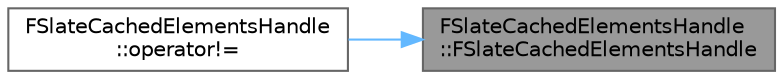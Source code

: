 digraph "FSlateCachedElementsHandle::FSlateCachedElementsHandle"
{
 // INTERACTIVE_SVG=YES
 // LATEX_PDF_SIZE
  bgcolor="transparent";
  edge [fontname=Helvetica,fontsize=10,labelfontname=Helvetica,labelfontsize=10];
  node [fontname=Helvetica,fontsize=10,shape=box,height=0.2,width=0.4];
  rankdir="RL";
  Node1 [id="Node000001",label="FSlateCachedElementsHandle\l::FSlateCachedElementsHandle",height=0.2,width=0.4,color="gray40", fillcolor="grey60", style="filled", fontcolor="black",tooltip=" "];
  Node1 -> Node2 [id="edge1_Node000001_Node000002",dir="back",color="steelblue1",style="solid",tooltip=" "];
  Node2 [id="Node000002",label="FSlateCachedElementsHandle\l::operator!=",height=0.2,width=0.4,color="grey40", fillcolor="white", style="filled",URL="$d9/d80/structFSlateCachedElementsHandle.html#a263d7f797724890e83c759a93fb03c70",tooltip=" "];
}
